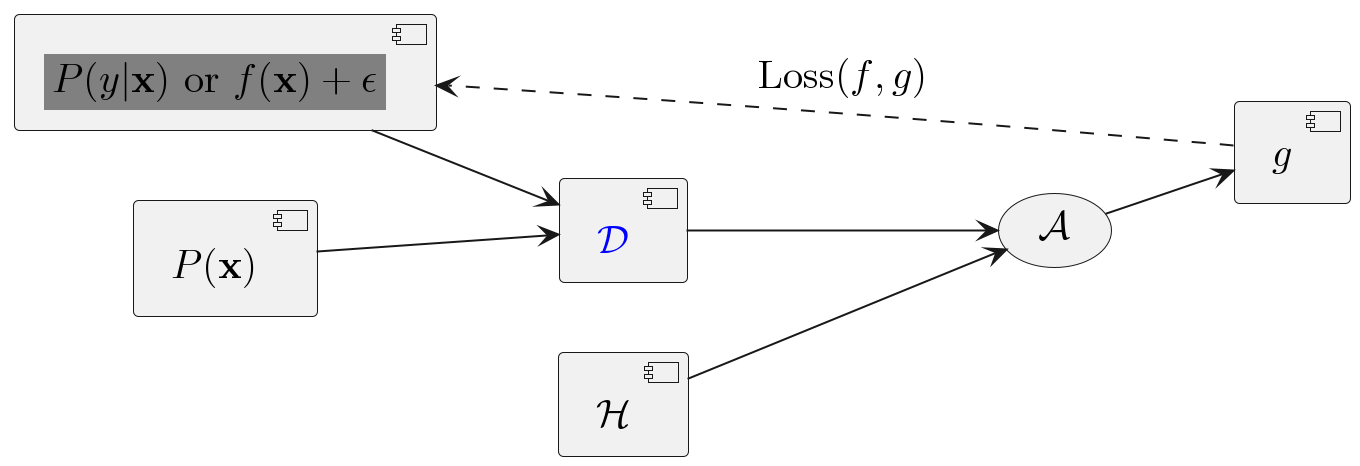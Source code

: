 {
  "sha1": "gnfqow1ww84uswb8mhypdv86lh1h4bc",
  "insertion": {
    "when": "2024-06-01T09:03:08.053Z",
    "user": "plantuml@gmail.com"
  }
}
@startuml
left to right direction
'skinparam dpi 288
skinparam dpi 192
skinparam componentStyle uml2
[<back:gray><latex>P(y|\mathbf{x}) \mbox{ or } f(\mathbf{x})+\epsilon</latex></back>] as fx
[<color:blue><latex>\mathcal{D}</latex></color>] as D
[<latex>\mathcal{H}</latex>] as H
[<latex>\mathcal{g}</latex>] as g
[<latex>P(\mathbf{x})</latex>] as Px
(<latex>\mathcal{A}</latex>) as A
Px --> D
fx --> D
D --> A
H --> A
A --> g
g .-> fx: <latex>\mbox{Loss}(f,g)</latex>
@enduml
